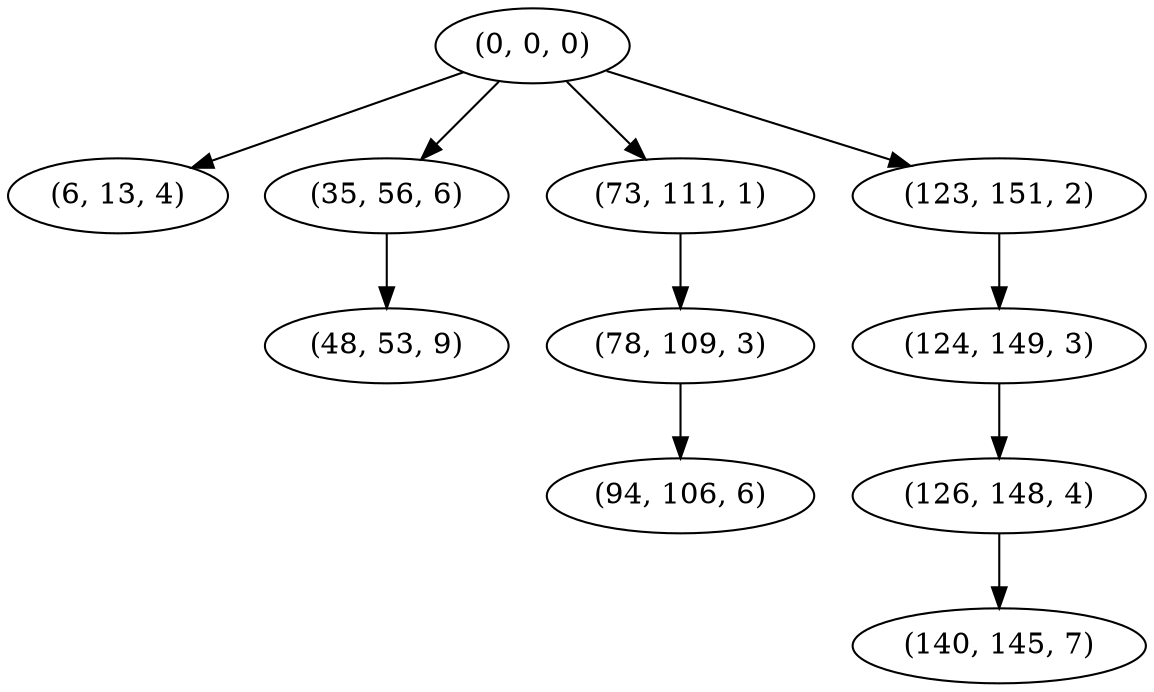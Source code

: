 digraph tree {
    "(0, 0, 0)";
    "(6, 13, 4)";
    "(35, 56, 6)";
    "(48, 53, 9)";
    "(73, 111, 1)";
    "(78, 109, 3)";
    "(94, 106, 6)";
    "(123, 151, 2)";
    "(124, 149, 3)";
    "(126, 148, 4)";
    "(140, 145, 7)";
    "(0, 0, 0)" -> "(6, 13, 4)";
    "(0, 0, 0)" -> "(35, 56, 6)";
    "(0, 0, 0)" -> "(73, 111, 1)";
    "(0, 0, 0)" -> "(123, 151, 2)";
    "(35, 56, 6)" -> "(48, 53, 9)";
    "(73, 111, 1)" -> "(78, 109, 3)";
    "(78, 109, 3)" -> "(94, 106, 6)";
    "(123, 151, 2)" -> "(124, 149, 3)";
    "(124, 149, 3)" -> "(126, 148, 4)";
    "(126, 148, 4)" -> "(140, 145, 7)";
}
